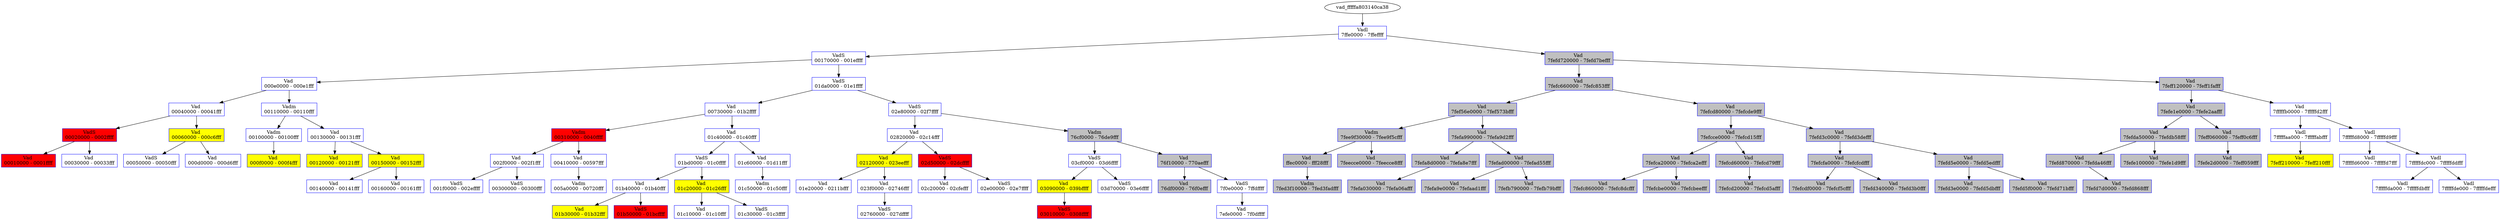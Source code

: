 /* Pid:   2164 */
digraph processtree {
graph [rankdir = "TB"];
vad_fffffa803140ca38 -> vad_fffffa8031855640
vad_fffffa8031855640 [label = "{ Vadl\n7ffe0000 - 7ffeffff }"shape = "record" color = "blue" style = "filled" fillcolor = "white"];
vad_fffffa8031855640 -> vad_fffffa803108e620
vad_fffffa803108e620 [label = "{ VadS\n00170000 - 001effff }"shape = "record" color = "blue" style = "filled" fillcolor = "white"];
vad_fffffa803108e620 -> vad_fffffa8031500d90
vad_fffffa8031500d90 [label = "{ Vad \n000e0000 - 000e1fff }"shape = "record" color = "blue" style = "filled" fillcolor = "white"];
vad_fffffa8031500d90 -> vad_fffffa80316fbdc0
vad_fffffa80316fbdc0 [label = "{ Vad \n00040000 - 00041fff }"shape = "record" color = "blue" style = "filled" fillcolor = "white"];
vad_fffffa80316fbdc0 -> vad_fffffa80311ce1e0
vad_fffffa80311ce1e0 [label = "{ VadS\n00020000 - 0002ffff }"shape = "record" color = "blue" style = "filled" fillcolor = "red"];
vad_fffffa80311ce1e0 -> vad_fffffa803180bbc0
vad_fffffa803180bbc0 [label = "{ Vad \n00010000 - 0001ffff }"shape = "record" color = "blue" style = "filled" fillcolor = "red"];
vad_fffffa80311ce1e0 -> vad_fffffa80312b88f0
vad_fffffa80312b88f0 [label = "{ Vad \n00030000 - 00033fff }"shape = "record" color = "blue" style = "filled" fillcolor = "white"];
vad_fffffa80316fbdc0 -> vad_fffffa8031efcc90
vad_fffffa8031efcc90 [label = "{ Vad \n00060000 - 000c6fff }"shape = "record" color = "blue" style = "filled" fillcolor = "yellow"];
vad_fffffa8031efcc90 -> vad_fffffa8031203240
vad_fffffa8031203240 [label = "{ VadS\n00050000 - 00050fff }"shape = "record" color = "blue" style = "filled" fillcolor = "white"];
vad_fffffa8031efcc90 -> vad_fffffa8031f0c010
vad_fffffa8031f0c010 [label = "{ Vad \n000d0000 - 000d6fff }"shape = "record" color = "blue" style = "filled" fillcolor = "white"];
vad_fffffa8031500d90 -> vad_fffffa803184a950
vad_fffffa803184a950 [label = "{ Vadm\n00110000 - 00110fff }"shape = "record" color = "blue" style = "filled" fillcolor = "white"];
vad_fffffa803184a950 -> vad_fffffa8031879510
vad_fffffa8031879510 [label = "{ Vadm\n00100000 - 00100fff }"shape = "record" color = "blue" style = "filled" fillcolor = "white"];
vad_fffffa8031879510 -> vad_fffffa80317b7d70
vad_fffffa80317b7d70 [label = "{ Vad \n000f0000 - 000f4fff }"shape = "record" color = "blue" style = "filled" fillcolor = "yellow"];
vad_fffffa803184a950 -> vad_fffffa803180bce0
vad_fffffa803180bce0 [label = "{ Vad \n00130000 - 00131fff }"shape = "record" color = "blue" style = "filled" fillcolor = "white"];
vad_fffffa803180bce0 -> vad_fffffa80327e4100
vad_fffffa80327e4100 [label = "{ Vad \n00120000 - 00121fff }"shape = "record" color = "blue" style = "filled" fillcolor = "yellow"];
vad_fffffa803180bce0 -> vad_fffffa8032535f80
vad_fffffa8032535f80 [label = "{ Vad \n00150000 - 00152fff }"shape = "record" color = "blue" style = "filled" fillcolor = "yellow"];
vad_fffffa8032535f80 -> vad_fffffa8031865910
vad_fffffa8031865910 [label = "{ Vad \n00140000 - 00141fff }"shape = "record" color = "blue" style = "filled" fillcolor = "white"];
vad_fffffa8032535f80 -> vad_fffffa80316c9d90
vad_fffffa80316c9d90 [label = "{ Vad \n00160000 - 00161fff }"shape = "record" color = "blue" style = "filled" fillcolor = "white"];
vad_fffffa803108e620 -> vad_fffffa80338ea820
vad_fffffa80338ea820 [label = "{ VadS\n01da0000 - 01e1ffff }"shape = "record" color = "blue" style = "filled" fillcolor = "white"];
vad_fffffa80338ea820 -> vad_fffffa80316de1f0
vad_fffffa80316de1f0 [label = "{ Vad \n00730000 - 01b2ffff }"shape = "record" color = "blue" style = "filled" fillcolor = "white"];
vad_fffffa80316de1f0 -> vad_fffffa80326ce010
vad_fffffa80326ce010 [label = "{ Vadm\n00310000 - 0040ffff }"shape = "record" color = "blue" style = "filled" fillcolor = "red"];
vad_fffffa80326ce010 -> vad_fffffa80337b3840
vad_fffffa80337b3840 [label = "{ Vad \n002f0000 - 002f1fff }"shape = "record" color = "blue" style = "filled" fillcolor = "white"];
vad_fffffa80337b3840 -> vad_fffffa8031330a40
vad_fffffa8031330a40 [label = "{ VadS\n001f0000 - 002effff }"shape = "record" color = "blue" style = "filled" fillcolor = "white"];
vad_fffffa80337b3840 -> vad_fffffa8033281870
vad_fffffa8033281870 [label = "{ VadS\n00300000 - 00300fff }"shape = "record" color = "blue" style = "filled" fillcolor = "white"];
vad_fffffa80326ce010 -> vad_fffffa8031748d60
vad_fffffa8031748d60 [label = "{ Vad \n00410000 - 00597fff }"shape = "record" color = "blue" style = "filled" fillcolor = "white"];
vad_fffffa8031748d60 -> vad_fffffa8031784ba0
vad_fffffa8031784ba0 [label = "{ Vadm\n005a0000 - 00720fff }"shape = "record" color = "blue" style = "filled" fillcolor = "white"];
vad_fffffa80316de1f0 -> vad_fffffa8032d60310
vad_fffffa8032d60310 [label = "{ Vad \n01c40000 - 01c40fff }"shape = "record" color = "blue" style = "filled" fillcolor = "white"];
vad_fffffa8032d60310 -> vad_fffffa8032d96a50
vad_fffffa8032d96a50 [label = "{ VadS\n01bd0000 - 01c0ffff }"shape = "record" color = "blue" style = "filled" fillcolor = "white"];
vad_fffffa8032d96a50 -> vad_fffffa80331bb170
vad_fffffa80331bb170 [label = "{ Vad \n01b40000 - 01b40fff }"shape = "record" color = "blue" style = "filled" fillcolor = "white"];
vad_fffffa80331bb170 -> vad_fffffa80324641e0
vad_fffffa80324641e0 [label = "{ Vad \n01b30000 - 01b32fff }"shape = "record" color = "blue" style = "filled" fillcolor = "yellow"];
vad_fffffa80331bb170 -> vad_fffffa80310fc630
vad_fffffa80310fc630 [label = "{ VadS\n01b50000 - 01bcffff }"shape = "record" color = "blue" style = "filled" fillcolor = "red"];
vad_fffffa8032d96a50 -> vad_fffffa8031658b90
vad_fffffa8031658b90 [label = "{ Vad \n01c20000 - 01c26fff }"shape = "record" color = "blue" style = "filled" fillcolor = "yellow"];
vad_fffffa8031658b90 -> vad_fffffa80338851e0
vad_fffffa80338851e0 [label = "{ Vad \n01c10000 - 01c10fff }"shape = "record" color = "blue" style = "filled" fillcolor = "white"];
vad_fffffa8031658b90 -> vad_fffffa8032a04da0
vad_fffffa8032a04da0 [label = "{ VadS\n01c30000 - 01c3ffff }"shape = "record" color = "blue" style = "filled" fillcolor = "white"];
vad_fffffa8032d60310 -> vad_fffffa803142aea0
vad_fffffa803142aea0 [label = "{ Vad \n01c60000 - 01d11fff }"shape = "record" color = "blue" style = "filled" fillcolor = "white"];
vad_fffffa803142aea0 -> vad_fffffa803215ea60
vad_fffffa803215ea60 [label = "{ Vadm\n01c50000 - 01c50fff }"shape = "record" color = "blue" style = "filled" fillcolor = "white"];
vad_fffffa80338ea820 -> vad_fffffa80331f27e0
vad_fffffa80331f27e0 [label = "{ VadS\n02e80000 - 02f7ffff }"shape = "record" color = "blue" style = "filled" fillcolor = "white"];
vad_fffffa80331f27e0 -> vad_fffffa803342e1c0
vad_fffffa803342e1c0 [label = "{ Vad \n02820000 - 02c14fff }"shape = "record" color = "blue" style = "filled" fillcolor = "white"];
vad_fffffa803342e1c0 -> vad_fffffa8031ea7530
vad_fffffa8031ea7530 [label = "{ Vad \n02120000 - 023eefff }"shape = "record" color = "blue" style = "filled" fillcolor = "yellow"];
vad_fffffa8031ea7530 -> vad_fffffa8031f0f1e0
vad_fffffa8031f0f1e0 [label = "{ Vad \n01e20000 - 0211bfff }"shape = "record" color = "blue" style = "filled" fillcolor = "white"];
vad_fffffa8031ea7530 -> vad_fffffa80335d1f00
vad_fffffa80335d1f00 [label = "{ Vad \n023f0000 - 02746fff }"shape = "record" color = "blue" style = "filled" fillcolor = "white"];
vad_fffffa80335d1f00 -> vad_fffffa80315df640
vad_fffffa80315df640 [label = "{ VadS\n02760000 - 027dffff }"shape = "record" color = "blue" style = "filled" fillcolor = "white"];
vad_fffffa803342e1c0 -> vad_fffffa80331b98c0
vad_fffffa80331b98c0 [label = "{ VadS\n02d50000 - 02dcffff }"shape = "record" color = "blue" style = "filled" fillcolor = "red"];
vad_fffffa80331b98c0 -> vad_fffffa8033597700
vad_fffffa8033597700 [label = "{ Vad \n02c20000 - 02cfefff }"shape = "record" color = "blue" style = "filled" fillcolor = "white"];
vad_fffffa80331b98c0 -> vad_fffffa80333320d0
vad_fffffa80333320d0 [label = "{ VadS\n02e00000 - 02e7ffff }"shape = "record" color = "blue" style = "filled" fillcolor = "white"];
vad_fffffa80331f27e0 -> vad_fffffa80317b3d60
vad_fffffa80317b3d60 [label = "{ Vadm\n76cf0000 - 76de9fff }"shape = "record" color = "blue" style = "filled" fillcolor = "gray"];
vad_fffffa80317b3d60 -> vad_fffffa8031aac870
vad_fffffa8031aac870 [label = "{ VadS\n03cf0000 - 03d6ffff }"shape = "record" color = "blue" style = "filled" fillcolor = "white"];
vad_fffffa8031aac870 -> vad_fffffa80326d6700
vad_fffffa80326d6700 [label = "{ Vad \n03090000 - 039bffff }"shape = "record" color = "blue" style = "filled" fillcolor = "yellow"];
vad_fffffa80326d6700 -> vad_fffffa803379a170
vad_fffffa803379a170 [label = "{ VadS\n03010000 - 0308ffff }"shape = "record" color = "blue" style = "filled" fillcolor = "red"];
vad_fffffa8031aac870 -> vad_fffffa8032060e80
vad_fffffa8032060e80 [label = "{ VadS\n03d70000 - 03e6ffff }"shape = "record" color = "blue" style = "filled" fillcolor = "white"];
vad_fffffa80317b3d60 -> vad_fffffa80317deea0
vad_fffffa80317deea0 [label = "{ Vad \n76f10000 - 770aefff }"shape = "record" color = "blue" style = "filled" fillcolor = "gray"];
vad_fffffa80317deea0 -> vad_fffffa803253c970
vad_fffffa803253c970 [label = "{ Vad \n76df0000 - 76f0efff }"shape = "record" color = "blue" style = "filled" fillcolor = "gray"];
vad_fffffa80317deea0 -> vad_fffffa80313bfe40
vad_fffffa80313bfe40 [label = "{ VadS\n7f0e0000 - 7ffdffff }"shape = "record" color = "blue" style = "filled" fillcolor = "white"];
vad_fffffa80313bfe40 -> vad_fffffa8031efdc90
vad_fffffa8031efdc90 [label = "{ Vad \n7efe0000 - 7f0dffff }"shape = "record" color = "blue" style = "filled" fillcolor = "white"];
vad_fffffa8031855640 -> vad_fffffa803181cea0
vad_fffffa803181cea0 [label = "{ Vad \n7fefd720000 - 7fefd7befff }"shape = "record" color = "blue" style = "filled" fillcolor = "gray"];
vad_fffffa803181cea0 -> vad_fffffa80324ebf80
vad_fffffa80324ebf80 [label = "{ Vad \n7fefc660000 - 7fefc853fff }"shape = "record" color = "blue" style = "filled" fillcolor = "gray"];
vad_fffffa80324ebf80 -> vad_fffffa803257d750
vad_fffffa803257d750 [label = "{ Vad \n7fef56e0000 - 7fef573bfff }"shape = "record" color = "blue" style = "filled" fillcolor = "gray"];
vad_fffffa803257d750 -> vad_fffffa803375c640
vad_fffffa803375c640 [label = "{ Vadm\n7fee9f30000 - 7fee9f5cfff }"shape = "record" color = "blue" style = "filled" fillcolor = "gray"];
vad_fffffa803375c640 -> vad_fffffa8031737210
vad_fffffa8031737210 [label = "{ Vad \nffec0000 - fff28fff }"shape = "record" color = "blue" style = "filled" fillcolor = "gray"];
vad_fffffa8031737210 -> vad_fffffa8032876de0
vad_fffffa8032876de0 [label = "{ Vadm\n7fed3f10000 - 7fed3fadfff }"shape = "record" color = "blue" style = "filled" fillcolor = "gray"];
vad_fffffa803375c640 -> vad_fffffa8032753f00
vad_fffffa8032753f00 [label = "{ Vad \n7feecce0000 - 7feecce8fff }"shape = "record" color = "blue" style = "filled" fillcolor = "gray"];
vad_fffffa803257d750 -> vad_fffffa803244d140
vad_fffffa803244d140 [label = "{ Vad \n7fefa990000 - 7fefa9d2fff }"shape = "record" color = "blue" style = "filled" fillcolor = "gray"];
vad_fffffa803244d140 -> vad_fffffa80323823e0
vad_fffffa80323823e0 [label = "{ Vad \n7fefa8d0000 - 7fefa8e7fff }"shape = "record" color = "blue" style = "filled" fillcolor = "gray"];
vad_fffffa80323823e0 -> vad_fffffa8032618f80
vad_fffffa8032618f80 [label = "{ Vad \n7fefa030000 - 7fefa06afff }"shape = "record" color = "blue" style = "filled" fillcolor = "gray"];
vad_fffffa803244d140 -> vad_fffffa803276c6c0
vad_fffffa803276c6c0 [label = "{ Vad \n7fefad00000 - 7fefad55fff }"shape = "record" color = "blue" style = "filled" fillcolor = "gray"];
vad_fffffa803276c6c0 -> vad_fffffa80316a6600
vad_fffffa80316a6600 [label = "{ Vad \n7fefa9e0000 - 7fefaad1fff }"shape = "record" color = "blue" style = "filled" fillcolor = "gray"];
vad_fffffa803276c6c0 -> vad_fffffa803170e3c0
vad_fffffa803170e3c0 [label = "{ Vad \n7fefb790000 - 7fefb79bfff }"shape = "record" color = "blue" style = "filled" fillcolor = "gray"];
vad_fffffa80324ebf80 -> vad_fffffa8031743c70
vad_fffffa8031743c70 [label = "{ Vad \n7fefcd80000 - 7fefcde9fff }"shape = "record" color = "blue" style = "filled" fillcolor = "gray"];
vad_fffffa8031743c70 -> vad_fffffa8031845920
vad_fffffa8031845920 [label = "{ Vad \n7fefcce0000 - 7fefcd15fff }"shape = "record" color = "blue" style = "filled" fillcolor = "gray"];
vad_fffffa8031845920 -> vad_fffffa8032460700
vad_fffffa8032460700 [label = "{ Vad \n7fefca20000 - 7fefca2efff }"shape = "record" color = "blue" style = "filled" fillcolor = "gray"];
vad_fffffa8032460700 -> vad_fffffa8031f3ff80
vad_fffffa8031f3ff80 [label = "{ Vad \n7fefc860000 - 7fefc8dcfff }"shape = "record" color = "blue" style = "filled" fillcolor = "gray"];
vad_fffffa8032460700 -> vad_fffffa8031776450
vad_fffffa8031776450 [label = "{ Vad \n7fefcbe0000 - 7fefcbeefff }"shape = "record" color = "blue" style = "filled" fillcolor = "gray"];
vad_fffffa8031845920 -> vad_fffffa80317ba520
vad_fffffa80317ba520 [label = "{ Vad \n7fefcd60000 - 7fefcd79fff }"shape = "record" color = "blue" style = "filled" fillcolor = "gray"];
vad_fffffa80317ba520 -> vad_fffffa8031776570
vad_fffffa8031776570 [label = "{ Vad \n7fefcd20000 - 7fefcd5afff }"shape = "record" color = "blue" style = "filled" fillcolor = "gray"];
vad_fffffa8031743c70 -> vad_fffffa8031646e80
vad_fffffa8031646e80 [label = "{ Vad \n7fefd3c0000 - 7fefd3defff }"shape = "record" color = "blue" style = "filled" fillcolor = "gray"];
vad_fffffa8031646e80 -> vad_fffffa8031f12150
vad_fffffa8031f12150 [label = "{ Vad \n7fefcfa0000 - 7fefcfcdfff }"shape = "record" color = "blue" style = "filled" fillcolor = "gray"];
vad_fffffa8031f12150 -> vad_fffffa80317764e0
vad_fffffa80317764e0 [label = "{ Vad \n7fefcdf0000 - 7fefcf5cfff }"shape = "record" color = "blue" style = "filled" fillcolor = "gray"];
vad_fffffa8031f12150 -> vad_fffffa8031771730
vad_fffffa8031771730 [label = "{ Vad \n7fefd340000 - 7fefd3b0fff }"shape = "record" color = "blue" style = "filled" fillcolor = "gray"];
vad_fffffa8031646e80 -> vad_fffffa8031841190
vad_fffffa8031841190 [label = "{ Vad \n7fefd5e0000 - 7fefd5edfff }"shape = "record" color = "blue" style = "filled" fillcolor = "gray"];
vad_fffffa8031841190 -> vad_fffffa80317ecdb0
vad_fffffa80317ecdb0 [label = "{ Vad \n7fefd3e0000 - 7fefd5dbfff }"shape = "record" color = "blue" style = "filled" fillcolor = "gray"];
vad_fffffa8031841190 -> vad_fffffa8031743f80
vad_fffffa8031743f80 [label = "{ Vad \n7fefd5f0000 - 7fefd71bfff }"shape = "record" color = "blue" style = "filled" fillcolor = "gray"];
vad_fffffa803181cea0 -> vad_fffffa80317b4d70
vad_fffffa80317b4d70 [label = "{ Vad \n7feff120000 - 7feff1fafff }"shape = "record" color = "blue" style = "filled" fillcolor = "gray"];
vad_fffffa80317b4d70 -> vad_fffffa80316abc50
vad_fffffa80316abc50 [label = "{ Vad \n7fefe1e0000 - 7fefe2aafff }"shape = "record" color = "blue" style = "filled" fillcolor = "gray"];
vad_fffffa80316abc50 -> vad_fffffa80317b6e30
vad_fffffa80317b6e30 [label = "{ Vad \n7fefda50000 - 7fefdb58fff }"shape = "record" color = "blue" style = "filled" fillcolor = "gray"];
vad_fffffa80317b6e30 -> vad_fffffa80311d0120
vad_fffffa80311d0120 [label = "{ Vad \n7fefd870000 - 7fefda46fff }"shape = "record" color = "blue" style = "filled" fillcolor = "gray"];
vad_fffffa80311d0120 -> vad_fffffa8032753cc0
vad_fffffa8032753cc0 [label = "{ Vad \n7fefd7d0000 - 7fefd868fff }"shape = "record" color = "blue" style = "filled" fillcolor = "gray"];
vad_fffffa80317b6e30 -> vad_fffffa8030ff0910
vad_fffffa8030ff0910 [label = "{ Vad \n7fefe100000 - 7fefe1d9fff }"shape = "record" color = "blue" style = "filled" fillcolor = "gray"];
vad_fffffa80316abc50 -> vad_fffffa803140b720
vad_fffffa803140b720 [label = "{ Vad \n7feff060000 - 7feff0c6fff }"shape = "record" color = "blue" style = "filled" fillcolor = "gray"];
vad_fffffa803140b720 -> vad_fffffa8032391260
vad_fffffa8032391260 [label = "{ Vad \n7fefe2d0000 - 7feff059fff }"shape = "record" color = "blue" style = "filled" fillcolor = "gray"];
vad_fffffa80317b4d70 -> vad_fffffa80318555b0
vad_fffffa80318555b0 [label = "{ Vad \n7fffffb0000 - 7fffffd2fff }"shape = "record" color = "blue" style = "filled" fillcolor = "white"];
vad_fffffa80318555b0 -> vad_fffffa80320d3930
vad_fffffa80320d3930 [label = "{ Vadl\n7fffffaa000 - 7fffffabfff }"shape = "record" color = "blue" style = "filled" fillcolor = "white"];
vad_fffffa80320d3930 -> vad_fffffa8031855480
vad_fffffa8031855480 [label = "{ Vad \n7feff210000 - 7feff210fff }"shape = "record" color = "blue" style = "filled" fillcolor = "yellow"];
vad_fffffa80318555b0 -> vad_fffffa80325bd1c0
vad_fffffa80325bd1c0 [label = "{ Vadl\n7fffffd8000 - 7fffffd9fff }"shape = "record" color = "blue" style = "filled" fillcolor = "white"];
vad_fffffa80325bd1c0 -> vad_fffffa8032a5d570
vad_fffffa8032a5d570 [label = "{ Vadl\n7fffffd6000 - 7fffffd7fff }"shape = "record" color = "blue" style = "filled" fillcolor = "white"];
vad_fffffa80325bd1c0 -> vad_fffffa8031e6ea60
vad_fffffa8031e6ea60 [label = "{ Vadl\n7fffffdc000 - 7fffffddfff }"shape = "record" color = "blue" style = "filled" fillcolor = "white"];
vad_fffffa8031e6ea60 -> vad_fffffa8031eba510
vad_fffffa8031eba510 [label = "{ Vadl\n7fffffda000 - 7fffffdbfff }"shape = "record" color = "blue" style = "filled" fillcolor = "white"];
vad_fffffa8031e6ea60 -> vad_fffffa8031855510
vad_fffffa8031855510 [label = "{ Vadl\n7fffffde000 - 7fffffdefff }"shape = "record" color = "blue" style = "filled" fillcolor = "white"];
}
